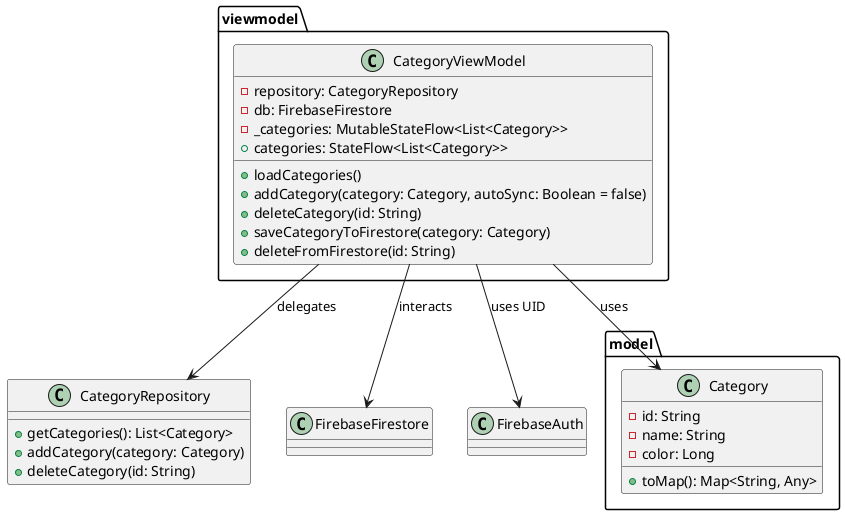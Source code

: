 @startuml CategoryViewModel

package "viewmodel" {
    class CategoryViewModel {
        - repository: CategoryRepository
        - db: FirebaseFirestore
        - _categories: MutableStateFlow<List<Category>>
        + categories: StateFlow<List<Category>>

        + loadCategories()
        + addCategory(category: Category, autoSync: Boolean = false)
        + deleteCategory(id: String)
        + saveCategoryToFirestore(category: Category)
        + deleteFromFirestore(id: String)
    }
}

package "model" {
    class Category {
        - id: String
        - name: String
        - color: Long

        + toMap(): Map<String, Any>
    }
}

class CategoryRepository {
    + getCategories(): List<Category>
    + addCategory(category: Category)
    + deleteCategory(id: String)
}

class FirebaseFirestore
class FirebaseAuth

' Relationships
CategoryViewModel --> Category : uses
CategoryViewModel --> CategoryRepository : delegates
CategoryViewModel --> FirebaseFirestore : interacts
CategoryViewModel --> FirebaseAuth : uses UID

@enduml
